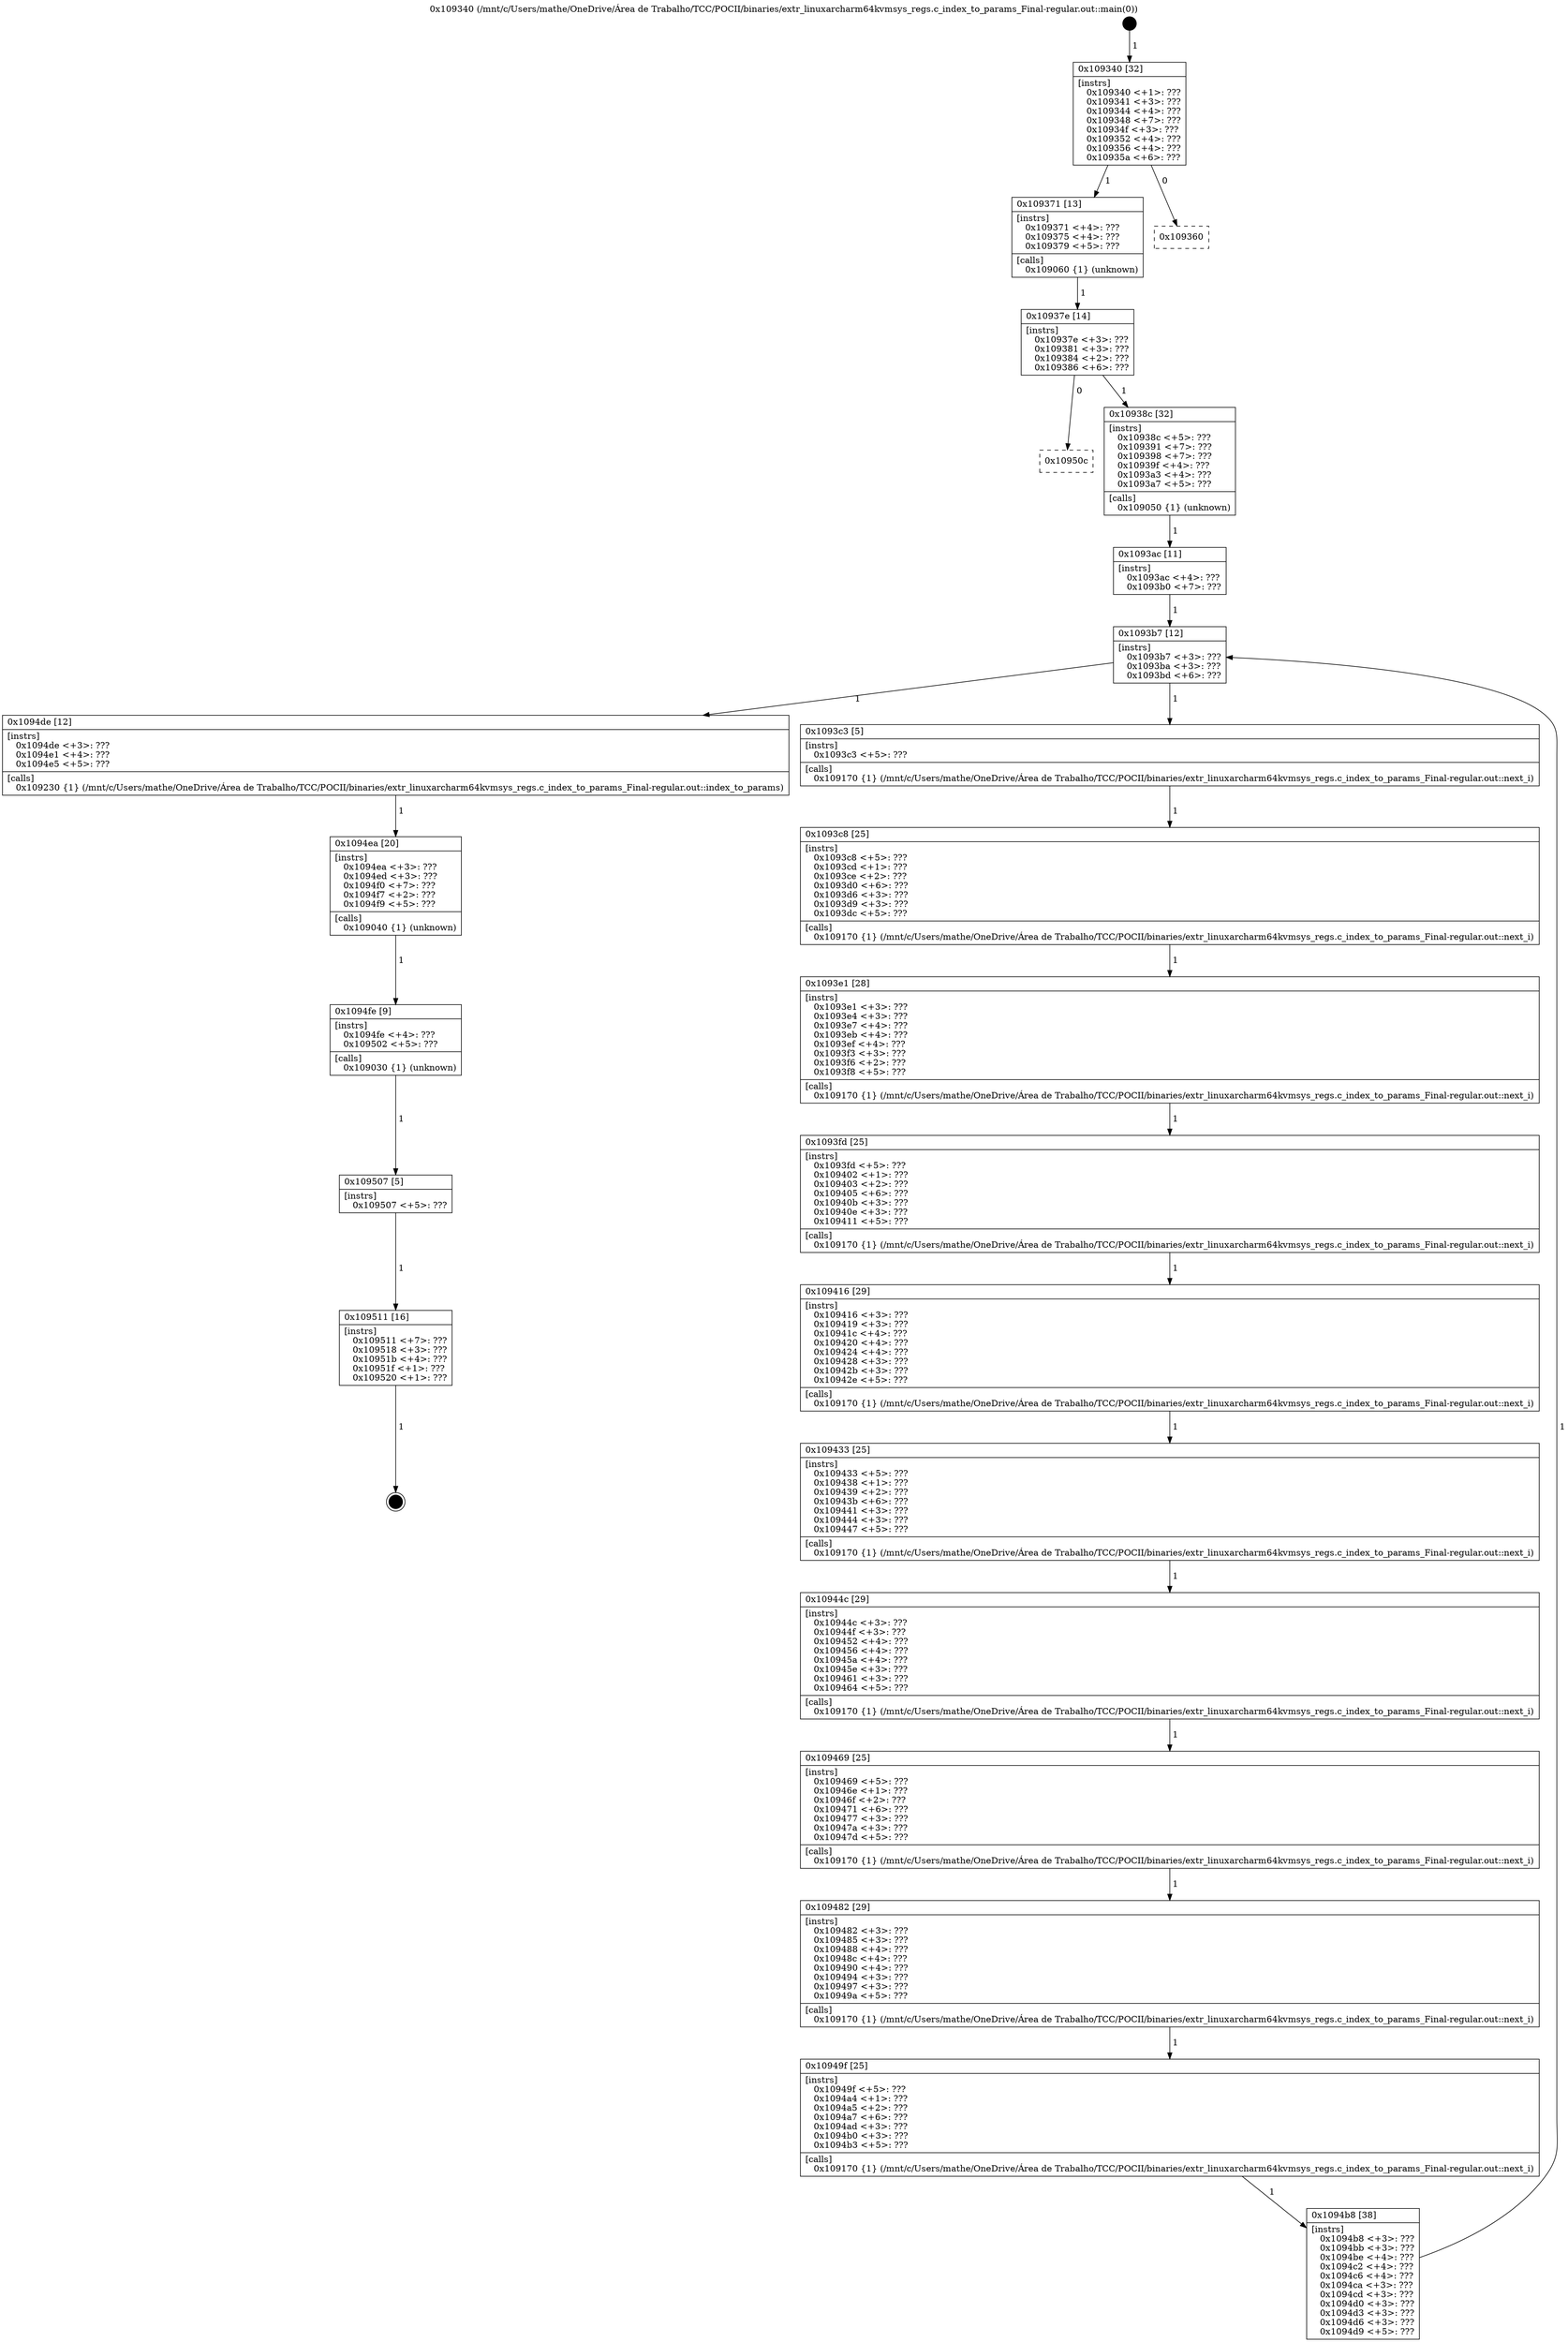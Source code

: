 digraph "0x109340" {
  label = "0x109340 (/mnt/c/Users/mathe/OneDrive/Área de Trabalho/TCC/POCII/binaries/extr_linuxarcharm64kvmsys_regs.c_index_to_params_Final-regular.out::main(0))"
  labelloc = "t"
  node[shape=record]

  Entry [label="",width=0.3,height=0.3,shape=circle,fillcolor=black,style=filled]
  "0x109340" [label="{
     0x109340 [32]\l
     | [instrs]\l
     &nbsp;&nbsp;0x109340 \<+1\>: ???\l
     &nbsp;&nbsp;0x109341 \<+3\>: ???\l
     &nbsp;&nbsp;0x109344 \<+4\>: ???\l
     &nbsp;&nbsp;0x109348 \<+7\>: ???\l
     &nbsp;&nbsp;0x10934f \<+3\>: ???\l
     &nbsp;&nbsp;0x109352 \<+4\>: ???\l
     &nbsp;&nbsp;0x109356 \<+4\>: ???\l
     &nbsp;&nbsp;0x10935a \<+6\>: ???\l
  }"]
  "0x109371" [label="{
     0x109371 [13]\l
     | [instrs]\l
     &nbsp;&nbsp;0x109371 \<+4\>: ???\l
     &nbsp;&nbsp;0x109375 \<+4\>: ???\l
     &nbsp;&nbsp;0x109379 \<+5\>: ???\l
     | [calls]\l
     &nbsp;&nbsp;0x109060 \{1\} (unknown)\l
  }"]
  "0x109360" [label="{
     0x109360\l
  }", style=dashed]
  "0x10937e" [label="{
     0x10937e [14]\l
     | [instrs]\l
     &nbsp;&nbsp;0x10937e \<+3\>: ???\l
     &nbsp;&nbsp;0x109381 \<+3\>: ???\l
     &nbsp;&nbsp;0x109384 \<+2\>: ???\l
     &nbsp;&nbsp;0x109386 \<+6\>: ???\l
  }"]
  "0x10950c" [label="{
     0x10950c\l
  }", style=dashed]
  "0x10938c" [label="{
     0x10938c [32]\l
     | [instrs]\l
     &nbsp;&nbsp;0x10938c \<+5\>: ???\l
     &nbsp;&nbsp;0x109391 \<+7\>: ???\l
     &nbsp;&nbsp;0x109398 \<+7\>: ???\l
     &nbsp;&nbsp;0x10939f \<+4\>: ???\l
     &nbsp;&nbsp;0x1093a3 \<+4\>: ???\l
     &nbsp;&nbsp;0x1093a7 \<+5\>: ???\l
     | [calls]\l
     &nbsp;&nbsp;0x109050 \{1\} (unknown)\l
  }"]
  Exit [label="",width=0.3,height=0.3,shape=circle,fillcolor=black,style=filled,peripheries=2]
  "0x1093b7" [label="{
     0x1093b7 [12]\l
     | [instrs]\l
     &nbsp;&nbsp;0x1093b7 \<+3\>: ???\l
     &nbsp;&nbsp;0x1093ba \<+3\>: ???\l
     &nbsp;&nbsp;0x1093bd \<+6\>: ???\l
  }"]
  "0x1094de" [label="{
     0x1094de [12]\l
     | [instrs]\l
     &nbsp;&nbsp;0x1094de \<+3\>: ???\l
     &nbsp;&nbsp;0x1094e1 \<+4\>: ???\l
     &nbsp;&nbsp;0x1094e5 \<+5\>: ???\l
     | [calls]\l
     &nbsp;&nbsp;0x109230 \{1\} (/mnt/c/Users/mathe/OneDrive/Área de Trabalho/TCC/POCII/binaries/extr_linuxarcharm64kvmsys_regs.c_index_to_params_Final-regular.out::index_to_params)\l
  }"]
  "0x1093c3" [label="{
     0x1093c3 [5]\l
     | [instrs]\l
     &nbsp;&nbsp;0x1093c3 \<+5\>: ???\l
     | [calls]\l
     &nbsp;&nbsp;0x109170 \{1\} (/mnt/c/Users/mathe/OneDrive/Área de Trabalho/TCC/POCII/binaries/extr_linuxarcharm64kvmsys_regs.c_index_to_params_Final-regular.out::next_i)\l
  }"]
  "0x1093c8" [label="{
     0x1093c8 [25]\l
     | [instrs]\l
     &nbsp;&nbsp;0x1093c8 \<+5\>: ???\l
     &nbsp;&nbsp;0x1093cd \<+1\>: ???\l
     &nbsp;&nbsp;0x1093ce \<+2\>: ???\l
     &nbsp;&nbsp;0x1093d0 \<+6\>: ???\l
     &nbsp;&nbsp;0x1093d6 \<+3\>: ???\l
     &nbsp;&nbsp;0x1093d9 \<+3\>: ???\l
     &nbsp;&nbsp;0x1093dc \<+5\>: ???\l
     | [calls]\l
     &nbsp;&nbsp;0x109170 \{1\} (/mnt/c/Users/mathe/OneDrive/Área de Trabalho/TCC/POCII/binaries/extr_linuxarcharm64kvmsys_regs.c_index_to_params_Final-regular.out::next_i)\l
  }"]
  "0x1093e1" [label="{
     0x1093e1 [28]\l
     | [instrs]\l
     &nbsp;&nbsp;0x1093e1 \<+3\>: ???\l
     &nbsp;&nbsp;0x1093e4 \<+3\>: ???\l
     &nbsp;&nbsp;0x1093e7 \<+4\>: ???\l
     &nbsp;&nbsp;0x1093eb \<+4\>: ???\l
     &nbsp;&nbsp;0x1093ef \<+4\>: ???\l
     &nbsp;&nbsp;0x1093f3 \<+3\>: ???\l
     &nbsp;&nbsp;0x1093f6 \<+2\>: ???\l
     &nbsp;&nbsp;0x1093f8 \<+5\>: ???\l
     | [calls]\l
     &nbsp;&nbsp;0x109170 \{1\} (/mnt/c/Users/mathe/OneDrive/Área de Trabalho/TCC/POCII/binaries/extr_linuxarcharm64kvmsys_regs.c_index_to_params_Final-regular.out::next_i)\l
  }"]
  "0x1093fd" [label="{
     0x1093fd [25]\l
     | [instrs]\l
     &nbsp;&nbsp;0x1093fd \<+5\>: ???\l
     &nbsp;&nbsp;0x109402 \<+1\>: ???\l
     &nbsp;&nbsp;0x109403 \<+2\>: ???\l
     &nbsp;&nbsp;0x109405 \<+6\>: ???\l
     &nbsp;&nbsp;0x10940b \<+3\>: ???\l
     &nbsp;&nbsp;0x10940e \<+3\>: ???\l
     &nbsp;&nbsp;0x109411 \<+5\>: ???\l
     | [calls]\l
     &nbsp;&nbsp;0x109170 \{1\} (/mnt/c/Users/mathe/OneDrive/Área de Trabalho/TCC/POCII/binaries/extr_linuxarcharm64kvmsys_regs.c_index_to_params_Final-regular.out::next_i)\l
  }"]
  "0x109416" [label="{
     0x109416 [29]\l
     | [instrs]\l
     &nbsp;&nbsp;0x109416 \<+3\>: ???\l
     &nbsp;&nbsp;0x109419 \<+3\>: ???\l
     &nbsp;&nbsp;0x10941c \<+4\>: ???\l
     &nbsp;&nbsp;0x109420 \<+4\>: ???\l
     &nbsp;&nbsp;0x109424 \<+4\>: ???\l
     &nbsp;&nbsp;0x109428 \<+3\>: ???\l
     &nbsp;&nbsp;0x10942b \<+3\>: ???\l
     &nbsp;&nbsp;0x10942e \<+5\>: ???\l
     | [calls]\l
     &nbsp;&nbsp;0x109170 \{1\} (/mnt/c/Users/mathe/OneDrive/Área de Trabalho/TCC/POCII/binaries/extr_linuxarcharm64kvmsys_regs.c_index_to_params_Final-regular.out::next_i)\l
  }"]
  "0x109433" [label="{
     0x109433 [25]\l
     | [instrs]\l
     &nbsp;&nbsp;0x109433 \<+5\>: ???\l
     &nbsp;&nbsp;0x109438 \<+1\>: ???\l
     &nbsp;&nbsp;0x109439 \<+2\>: ???\l
     &nbsp;&nbsp;0x10943b \<+6\>: ???\l
     &nbsp;&nbsp;0x109441 \<+3\>: ???\l
     &nbsp;&nbsp;0x109444 \<+3\>: ???\l
     &nbsp;&nbsp;0x109447 \<+5\>: ???\l
     | [calls]\l
     &nbsp;&nbsp;0x109170 \{1\} (/mnt/c/Users/mathe/OneDrive/Área de Trabalho/TCC/POCII/binaries/extr_linuxarcharm64kvmsys_regs.c_index_to_params_Final-regular.out::next_i)\l
  }"]
  "0x10944c" [label="{
     0x10944c [29]\l
     | [instrs]\l
     &nbsp;&nbsp;0x10944c \<+3\>: ???\l
     &nbsp;&nbsp;0x10944f \<+3\>: ???\l
     &nbsp;&nbsp;0x109452 \<+4\>: ???\l
     &nbsp;&nbsp;0x109456 \<+4\>: ???\l
     &nbsp;&nbsp;0x10945a \<+4\>: ???\l
     &nbsp;&nbsp;0x10945e \<+3\>: ???\l
     &nbsp;&nbsp;0x109461 \<+3\>: ???\l
     &nbsp;&nbsp;0x109464 \<+5\>: ???\l
     | [calls]\l
     &nbsp;&nbsp;0x109170 \{1\} (/mnt/c/Users/mathe/OneDrive/Área de Trabalho/TCC/POCII/binaries/extr_linuxarcharm64kvmsys_regs.c_index_to_params_Final-regular.out::next_i)\l
  }"]
  "0x109469" [label="{
     0x109469 [25]\l
     | [instrs]\l
     &nbsp;&nbsp;0x109469 \<+5\>: ???\l
     &nbsp;&nbsp;0x10946e \<+1\>: ???\l
     &nbsp;&nbsp;0x10946f \<+2\>: ???\l
     &nbsp;&nbsp;0x109471 \<+6\>: ???\l
     &nbsp;&nbsp;0x109477 \<+3\>: ???\l
     &nbsp;&nbsp;0x10947a \<+3\>: ???\l
     &nbsp;&nbsp;0x10947d \<+5\>: ???\l
     | [calls]\l
     &nbsp;&nbsp;0x109170 \{1\} (/mnt/c/Users/mathe/OneDrive/Área de Trabalho/TCC/POCII/binaries/extr_linuxarcharm64kvmsys_regs.c_index_to_params_Final-regular.out::next_i)\l
  }"]
  "0x109482" [label="{
     0x109482 [29]\l
     | [instrs]\l
     &nbsp;&nbsp;0x109482 \<+3\>: ???\l
     &nbsp;&nbsp;0x109485 \<+3\>: ???\l
     &nbsp;&nbsp;0x109488 \<+4\>: ???\l
     &nbsp;&nbsp;0x10948c \<+4\>: ???\l
     &nbsp;&nbsp;0x109490 \<+4\>: ???\l
     &nbsp;&nbsp;0x109494 \<+3\>: ???\l
     &nbsp;&nbsp;0x109497 \<+3\>: ???\l
     &nbsp;&nbsp;0x10949a \<+5\>: ???\l
     | [calls]\l
     &nbsp;&nbsp;0x109170 \{1\} (/mnt/c/Users/mathe/OneDrive/Área de Trabalho/TCC/POCII/binaries/extr_linuxarcharm64kvmsys_regs.c_index_to_params_Final-regular.out::next_i)\l
  }"]
  "0x10949f" [label="{
     0x10949f [25]\l
     | [instrs]\l
     &nbsp;&nbsp;0x10949f \<+5\>: ???\l
     &nbsp;&nbsp;0x1094a4 \<+1\>: ???\l
     &nbsp;&nbsp;0x1094a5 \<+2\>: ???\l
     &nbsp;&nbsp;0x1094a7 \<+6\>: ???\l
     &nbsp;&nbsp;0x1094ad \<+3\>: ???\l
     &nbsp;&nbsp;0x1094b0 \<+3\>: ???\l
     &nbsp;&nbsp;0x1094b3 \<+5\>: ???\l
     | [calls]\l
     &nbsp;&nbsp;0x109170 \{1\} (/mnt/c/Users/mathe/OneDrive/Área de Trabalho/TCC/POCII/binaries/extr_linuxarcharm64kvmsys_regs.c_index_to_params_Final-regular.out::next_i)\l
  }"]
  "0x1094b8" [label="{
     0x1094b8 [38]\l
     | [instrs]\l
     &nbsp;&nbsp;0x1094b8 \<+3\>: ???\l
     &nbsp;&nbsp;0x1094bb \<+3\>: ???\l
     &nbsp;&nbsp;0x1094be \<+4\>: ???\l
     &nbsp;&nbsp;0x1094c2 \<+4\>: ???\l
     &nbsp;&nbsp;0x1094c6 \<+4\>: ???\l
     &nbsp;&nbsp;0x1094ca \<+3\>: ???\l
     &nbsp;&nbsp;0x1094cd \<+3\>: ???\l
     &nbsp;&nbsp;0x1094d0 \<+3\>: ???\l
     &nbsp;&nbsp;0x1094d3 \<+3\>: ???\l
     &nbsp;&nbsp;0x1094d6 \<+3\>: ???\l
     &nbsp;&nbsp;0x1094d9 \<+5\>: ???\l
  }"]
  "0x1093ac" [label="{
     0x1093ac [11]\l
     | [instrs]\l
     &nbsp;&nbsp;0x1093ac \<+4\>: ???\l
     &nbsp;&nbsp;0x1093b0 \<+7\>: ???\l
  }"]
  "0x1094ea" [label="{
     0x1094ea [20]\l
     | [instrs]\l
     &nbsp;&nbsp;0x1094ea \<+3\>: ???\l
     &nbsp;&nbsp;0x1094ed \<+3\>: ???\l
     &nbsp;&nbsp;0x1094f0 \<+7\>: ???\l
     &nbsp;&nbsp;0x1094f7 \<+2\>: ???\l
     &nbsp;&nbsp;0x1094f9 \<+5\>: ???\l
     | [calls]\l
     &nbsp;&nbsp;0x109040 \{1\} (unknown)\l
  }"]
  "0x1094fe" [label="{
     0x1094fe [9]\l
     | [instrs]\l
     &nbsp;&nbsp;0x1094fe \<+4\>: ???\l
     &nbsp;&nbsp;0x109502 \<+5\>: ???\l
     | [calls]\l
     &nbsp;&nbsp;0x109030 \{1\} (unknown)\l
  }"]
  "0x109507" [label="{
     0x109507 [5]\l
     | [instrs]\l
     &nbsp;&nbsp;0x109507 \<+5\>: ???\l
  }"]
  "0x109511" [label="{
     0x109511 [16]\l
     | [instrs]\l
     &nbsp;&nbsp;0x109511 \<+7\>: ???\l
     &nbsp;&nbsp;0x109518 \<+3\>: ???\l
     &nbsp;&nbsp;0x10951b \<+4\>: ???\l
     &nbsp;&nbsp;0x10951f \<+1\>: ???\l
     &nbsp;&nbsp;0x109520 \<+1\>: ???\l
  }"]
  Entry -> "0x109340" [label=" 1"]
  "0x109340" -> "0x109371" [label=" 1"]
  "0x109340" -> "0x109360" [label=" 0"]
  "0x109371" -> "0x10937e" [label=" 1"]
  "0x10937e" -> "0x10950c" [label=" 0"]
  "0x10937e" -> "0x10938c" [label=" 1"]
  "0x109511" -> Exit [label=" 1"]
  "0x10938c" -> "0x1093ac" [label=" 1"]
  "0x1093b7" -> "0x1094de" [label=" 1"]
  "0x1093b7" -> "0x1093c3" [label=" 1"]
  "0x1093c3" -> "0x1093c8" [label=" 1"]
  "0x1093c8" -> "0x1093e1" [label=" 1"]
  "0x1093e1" -> "0x1093fd" [label=" 1"]
  "0x1093fd" -> "0x109416" [label=" 1"]
  "0x109416" -> "0x109433" [label=" 1"]
  "0x109433" -> "0x10944c" [label=" 1"]
  "0x10944c" -> "0x109469" [label=" 1"]
  "0x109469" -> "0x109482" [label=" 1"]
  "0x109482" -> "0x10949f" [label=" 1"]
  "0x10949f" -> "0x1094b8" [label=" 1"]
  "0x1093ac" -> "0x1093b7" [label=" 1"]
  "0x1094b8" -> "0x1093b7" [label=" 1"]
  "0x1094de" -> "0x1094ea" [label=" 1"]
  "0x1094ea" -> "0x1094fe" [label=" 1"]
  "0x1094fe" -> "0x109507" [label=" 1"]
  "0x109507" -> "0x109511" [label=" 1"]
}
